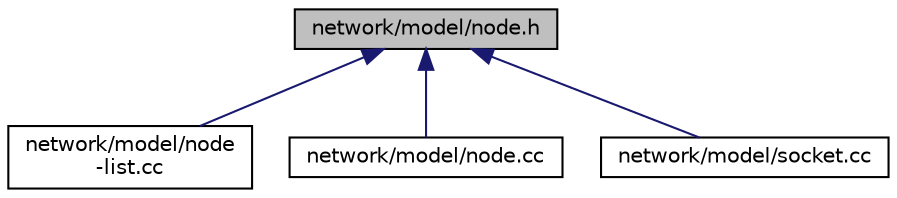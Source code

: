 digraph "network/model/node.h"
{
  edge [fontname="Helvetica",fontsize="10",labelfontname="Helvetica",labelfontsize="10"];
  node [fontname="Helvetica",fontsize="10",shape=record];
  Node1 [label="network/model/node.h",height=0.2,width=0.4,color="black", fillcolor="grey75", style="filled", fontcolor="black"];
  Node1 -> Node2 [dir="back",color="midnightblue",fontsize="10",style="solid"];
  Node2 [label="network/model/node\l-list.cc",height=0.2,width=0.4,color="black", fillcolor="white", style="filled",URL="$d1/dd6/node-list_8cc.html"];
  Node1 -> Node3 [dir="back",color="midnightblue",fontsize="10",style="solid"];
  Node3 [label="network/model/node.cc",height=0.2,width=0.4,color="black", fillcolor="white", style="filled",URL="$dc/dfd/node_8cc.html"];
  Node1 -> Node4 [dir="back",color="midnightblue",fontsize="10",style="solid"];
  Node4 [label="network/model/socket.cc",height=0.2,width=0.4,color="black", fillcolor="white", style="filled",URL="$d2/d88/socket_8cc.html"];
}
